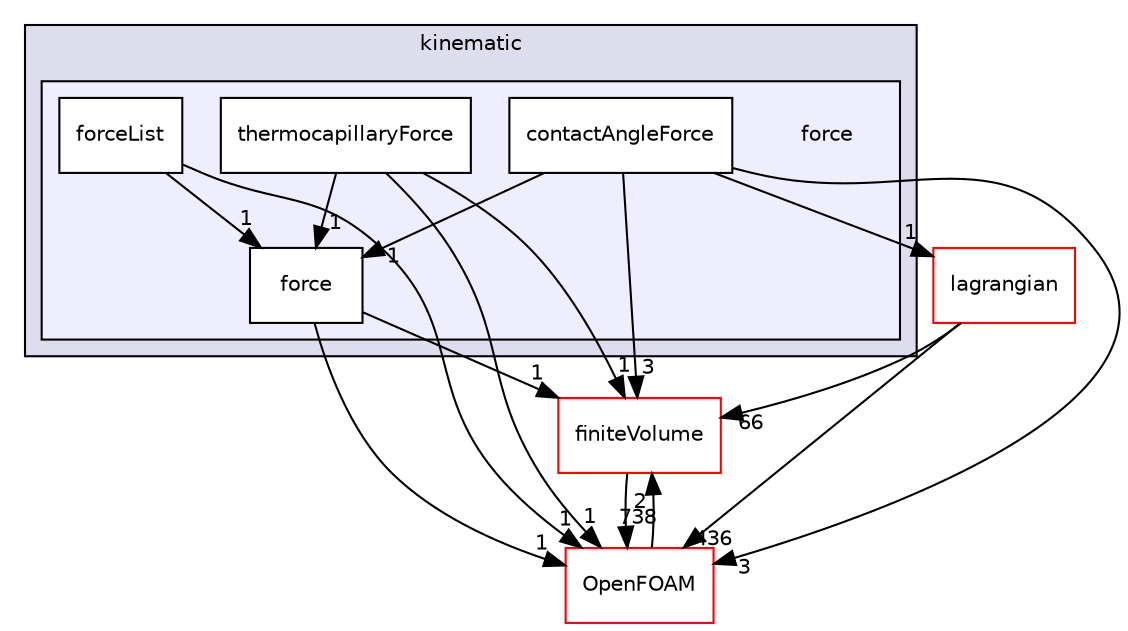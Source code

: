 digraph "src/regionModels/surfaceFilmModels/submodels/kinematic/force" {
  bgcolor=transparent;
  compound=true
  node [ fontsize="10", fontname="Helvetica"];
  edge [ labelfontsize="10", labelfontname="Helvetica"];
  subgraph clusterdir_748187a7aee928611e312f378f23d627 {
    graph [ bgcolor="#ddddee", pencolor="black", label="kinematic" fontname="Helvetica", fontsize="10", URL="dir_748187a7aee928611e312f378f23d627.html"]
  subgraph clusterdir_6e1c174345a149ebf9cf672121689ca3 {
    graph [ bgcolor="#eeeeff", pencolor="black", label="" URL="dir_6e1c174345a149ebf9cf672121689ca3.html"];
    dir_6e1c174345a149ebf9cf672121689ca3 [shape=plaintext label="force"];
    dir_d0f2c05edeace717390482113fa89308 [shape=box label="contactAngleForce" color="black" fillcolor="white" style="filled" URL="dir_d0f2c05edeace717390482113fa89308.html"];
    dir_77cda1e1704280caa9b7cf24183bc44b [shape=box label="force" color="black" fillcolor="white" style="filled" URL="dir_77cda1e1704280caa9b7cf24183bc44b.html"];
    dir_0d2584e951126995ab7b5e87fad1fddd [shape=box label="forceList" color="black" fillcolor="white" style="filled" URL="dir_0d2584e951126995ab7b5e87fad1fddd.html"];
    dir_9d981977c2eb0159f446d5beeacfcad0 [shape=box label="thermocapillaryForce" color="black" fillcolor="white" style="filled" URL="dir_9d981977c2eb0159f446d5beeacfcad0.html"];
  }
  }
  dir_9bd15774b555cf7259a6fa18f99fe99b [shape=box label="finiteVolume" color="red" URL="dir_9bd15774b555cf7259a6fa18f99fe99b.html"];
  dir_c5473ff19b20e6ec4dfe5c310b3778a8 [shape=box label="OpenFOAM" color="red" URL="dir_c5473ff19b20e6ec4dfe5c310b3778a8.html"];
  dir_f8c25efc4b6f6a8502a42d5af7554d23 [shape=box label="lagrangian" color="red" URL="dir_f8c25efc4b6f6a8502a42d5af7554d23.html"];
  dir_9bd15774b555cf7259a6fa18f99fe99b->dir_c5473ff19b20e6ec4dfe5c310b3778a8 [headlabel="738", labeldistance=1.5 headhref="dir_000898_001898.html"];
  dir_9d981977c2eb0159f446d5beeacfcad0->dir_9bd15774b555cf7259a6fa18f99fe99b [headlabel="1", labeldistance=1.5 headhref="dir_002586_000898.html"];
  dir_9d981977c2eb0159f446d5beeacfcad0->dir_77cda1e1704280caa9b7cf24183bc44b [headlabel="1", labeldistance=1.5 headhref="dir_002586_002584.html"];
  dir_9d981977c2eb0159f446d5beeacfcad0->dir_c5473ff19b20e6ec4dfe5c310b3778a8 [headlabel="1", labeldistance=1.5 headhref="dir_002586_001898.html"];
  dir_77cda1e1704280caa9b7cf24183bc44b->dir_9bd15774b555cf7259a6fa18f99fe99b [headlabel="1", labeldistance=1.5 headhref="dir_002584_000898.html"];
  dir_77cda1e1704280caa9b7cf24183bc44b->dir_c5473ff19b20e6ec4dfe5c310b3778a8 [headlabel="1", labeldistance=1.5 headhref="dir_002584_001898.html"];
  dir_d0f2c05edeace717390482113fa89308->dir_9bd15774b555cf7259a6fa18f99fe99b [headlabel="3", labeldistance=1.5 headhref="dir_002583_000898.html"];
  dir_d0f2c05edeace717390482113fa89308->dir_77cda1e1704280caa9b7cf24183bc44b [headlabel="1", labeldistance=1.5 headhref="dir_002583_002584.html"];
  dir_d0f2c05edeace717390482113fa89308->dir_c5473ff19b20e6ec4dfe5c310b3778a8 [headlabel="3", labeldistance=1.5 headhref="dir_002583_001898.html"];
  dir_d0f2c05edeace717390482113fa89308->dir_f8c25efc4b6f6a8502a42d5af7554d23 [headlabel="1", labeldistance=1.5 headhref="dir_002583_001366.html"];
  dir_0d2584e951126995ab7b5e87fad1fddd->dir_77cda1e1704280caa9b7cf24183bc44b [headlabel="1", labeldistance=1.5 headhref="dir_002585_002584.html"];
  dir_0d2584e951126995ab7b5e87fad1fddd->dir_c5473ff19b20e6ec4dfe5c310b3778a8 [headlabel="1", labeldistance=1.5 headhref="dir_002585_001898.html"];
  dir_c5473ff19b20e6ec4dfe5c310b3778a8->dir_9bd15774b555cf7259a6fa18f99fe99b [headlabel="2", labeldistance=1.5 headhref="dir_001898_000898.html"];
  dir_f8c25efc4b6f6a8502a42d5af7554d23->dir_9bd15774b555cf7259a6fa18f99fe99b [headlabel="66", labeldistance=1.5 headhref="dir_001366_000898.html"];
  dir_f8c25efc4b6f6a8502a42d5af7554d23->dir_c5473ff19b20e6ec4dfe5c310b3778a8 [headlabel="436", labeldistance=1.5 headhref="dir_001366_001898.html"];
}

